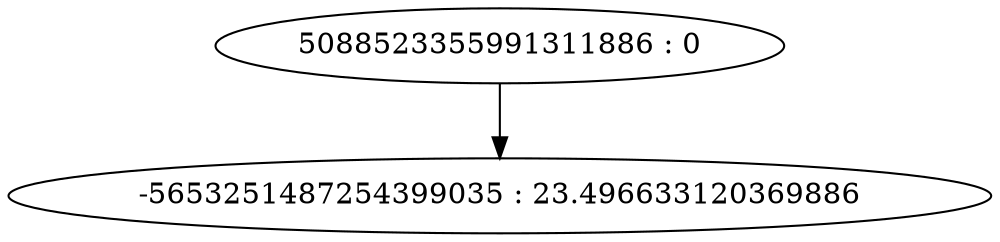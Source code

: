 digraph "plots/tree_38.dot" {
	0 [label="5088523355991311886 : 0"]
	1 [label="-5653251487254399035 : 23.496633120369886"]
	0 -> 1
}
